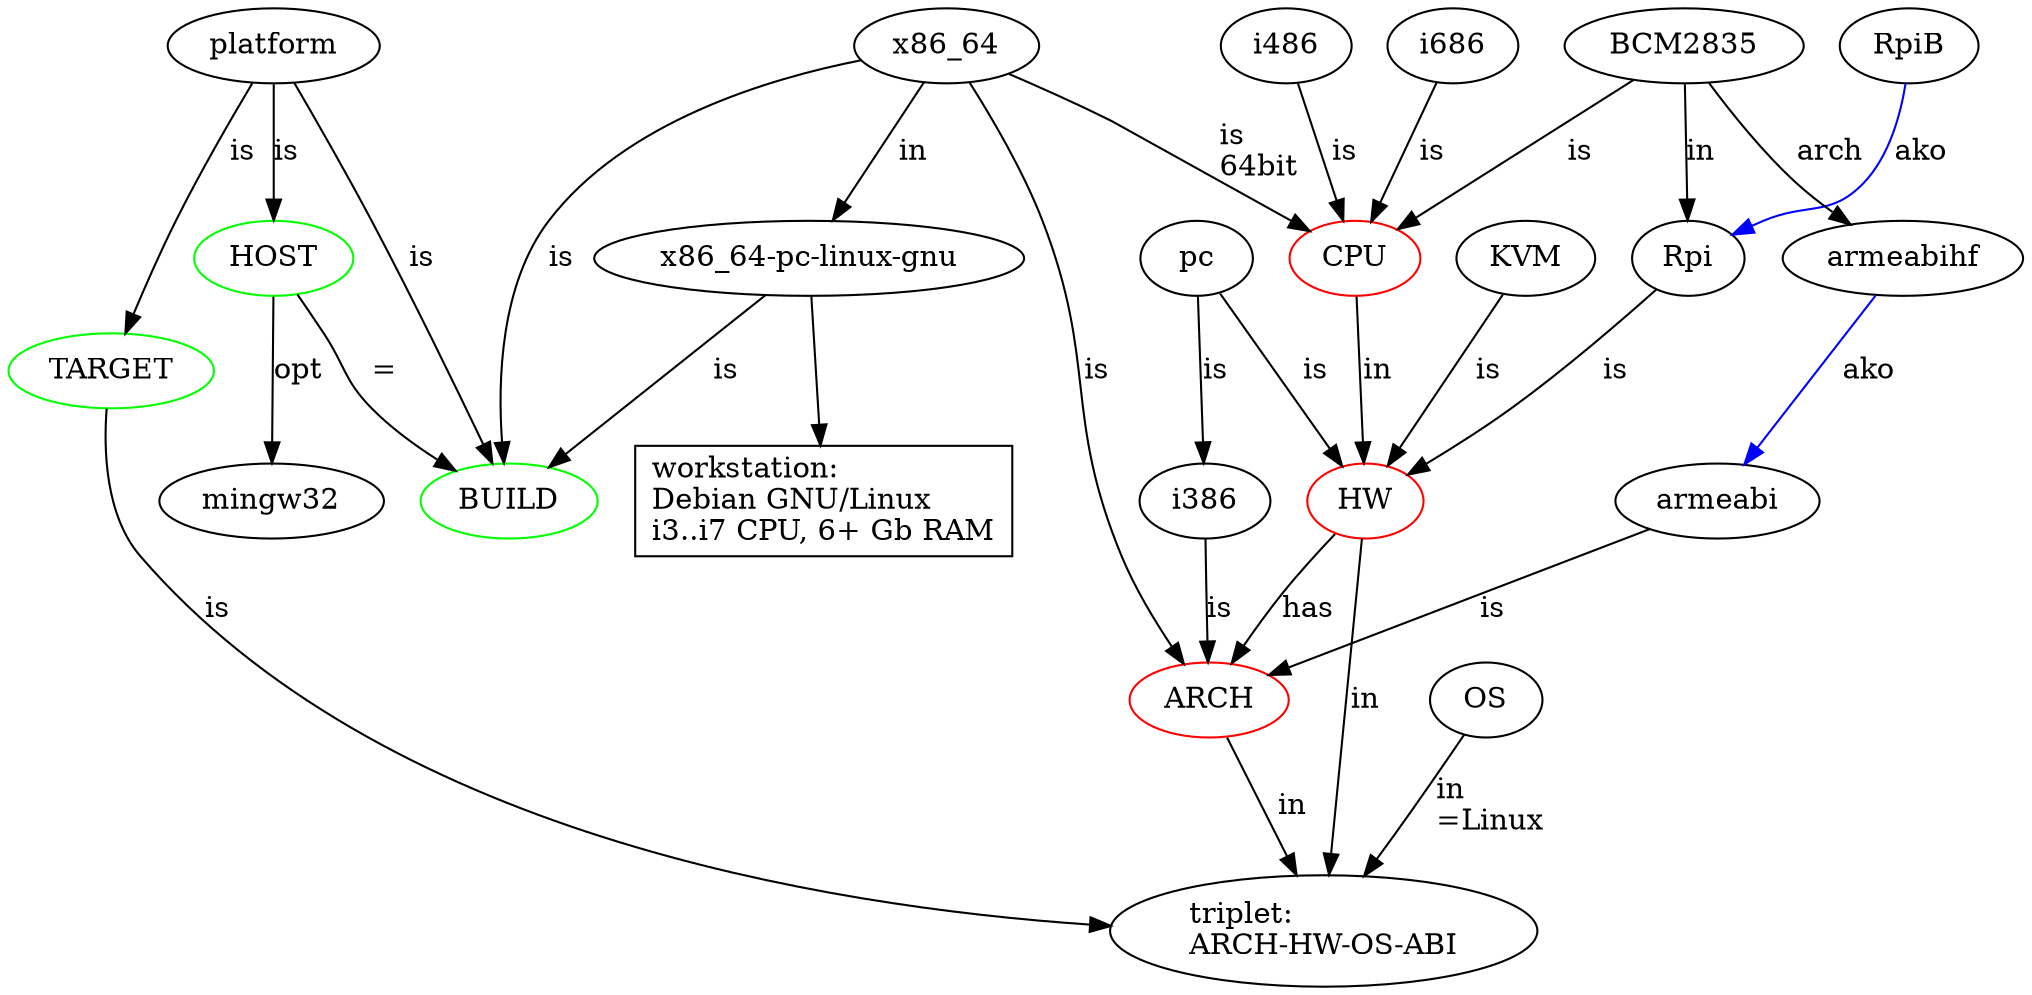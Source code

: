digraph {
HW -> ARCH [label=has];
CPU -> HW [label=in];
HOST
triplet [label="triplet:\lARCH-HW-OS-ABI"];
TARGET -> triplet [label=is];
i386 -> ARCH [label=is];
armeabi -> ARCH [label=is];
armeabihf -> armeabi [label=ako,color=blue];
pc -> HW [label=is];
KVM -> HW [label=is];
Rpi -> HW [label=is];
RpiB -> Rpi [label=ako,color=blue]; 
BCM2835 -> CPU [label=is];
i486 -> CPU [label=is];
i686 -> CPU [label=is];
x86_64 -> CPU [label="is\l64bit"];
BCM2835 -> Rpi [label=in];
OS -> triplet [label="in\l=Linux"];
HW -> triplet [label=in];
ARCH -> triplet [label=in];
BCM2835 -> armeabihf [label=arch];
x86_64 -> BUILD [label=is];
HOST -> mingw32 [label=opt];
HOST -> BUILD [label="="];
x64pc [label="x86_64-pc-linux-gnu"];
x64pc -> ws;
ws [label="workstation:\lDebian GNU/Linux\li3..i7 CPU, 6+ Gb RAM",shape=box];
x86_64 -> x64pc [label=in];
x86_64 -> ARCH [label=is];
x64pc -> BUILD [label=is];
platform -> BUILD [label=is];
platform -> HOST [label=is];
platform -> TARGET [label=is];
pc -> i386 [label=is];
HW [color=red];
CPU [color=red];
ARCH [color=red];
BUILD [color=green];
HOST [color=green];
TARGET [color=green];
}
